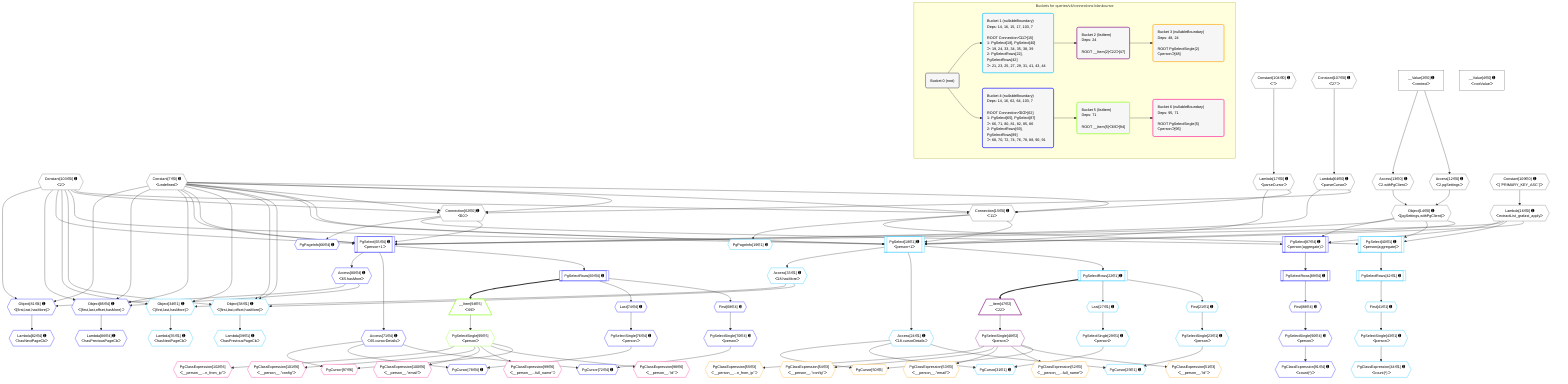 %%{init: {'themeVariables': { 'fontSize': '12px'}}}%%
graph TD
    classDef path fill:#eee,stroke:#000,color:#000
    classDef plan fill:#fff,stroke-width:1px,color:#000
    classDef itemplan fill:#fff,stroke-width:2px,color:#000
    classDef unbatchedplan fill:#dff,stroke-width:1px,color:#000
    classDef sideeffectplan fill:#fcc,stroke-width:2px,color:#000
    classDef bucket fill:#f6f6f6,color:#000,stroke-width:2px,text-align:left


    %% plan dependencies
    Connection15{{"Connection[15∈0] ➊<br />ᐸ11ᐳ"}}:::plan
    Constant103{{"Constant[103∈0] ➊<br />ᐸ2ᐳ"}}:::plan
    Constant7{{"Constant[7∈0] ➊<br />ᐸundefinedᐳ"}}:::plan
    Lambda17{{"Lambda[17∈0] ➊<br />ᐸparseCursorᐳ"}}:::plan
    Constant103 & Constant7 & Constant7 & Lambda17 --> Connection15
    Connection62{{"Connection[62∈0] ➊<br />ᐸ60ᐳ"}}:::plan
    Lambda64{{"Lambda[64∈0] ➊<br />ᐸparseCursorᐳ"}}:::plan
    Constant103 & Constant7 & Constant7 & Lambda64 --> Connection62
    Object14{{"Object[14∈0] ➊<br />ᐸ{pgSettings,withPgClient}ᐳ"}}:::plan
    Access12{{"Access[12∈0] ➊<br />ᐸ2.pgSettingsᐳ"}}:::plan
    Access13{{"Access[13∈0] ➊<br />ᐸ2.withPgClientᐳ"}}:::plan
    Access12 & Access13 --> Object14
    __Value2["__Value[2∈0] ➊<br />ᐸcontextᐳ"]:::plan
    __Value2 --> Access12
    __Value2 --> Access13
    Lambda16{{"Lambda[16∈0] ➊<br />ᐸextractList_grafast_applyᐳ"}}:::plan
    Constant109{{"Constant[109∈0] ➊<br />ᐸ[ 'PRIMARY_KEY_ASC' ]ᐳ"}}:::plan
    Constant109 --> Lambda16
    Constant104{{"Constant[104∈0] ➊<br />ᐸ''ᐳ"}}:::plan
    Constant104 --> Lambda17
    Constant107{{"Constant[107∈0] ➊<br />ᐸ'27'ᐳ"}}:::plan
    Constant107 --> Lambda64
    __Value4["__Value[4∈0] ➊<br />ᐸrootValueᐳ"]:::plan
    PgSelect18[["PgSelect[18∈1] ➊<br />ᐸperson+1ᐳ"]]:::plan
    Object14 & Lambda16 & Connection15 & Lambda17 & Constant103 & Constant7 & Constant7 --> PgSelect18
    Object38{{"Object[38∈1] ➊<br />ᐸ{first,last,offset,hasMore}ᐳ"}}:::plan
    Access33{{"Access[33∈1] ➊<br />ᐸ18.hasMoreᐳ"}}:::plan
    Constant103 & Constant7 & Constant7 & Access33 --> Object38
    Object34{{"Object[34∈1] ➊<br />ᐸ{first,last,hasMore}ᐳ"}}:::plan
    Constant103 & Constant7 & Access33 --> Object34
    PgSelect40[["PgSelect[40∈1] ➊<br />ᐸperson(aggregate)ᐳ"]]:::plan
    Object14 & Lambda16 & Connection15 --> PgSelect40
    PgCursor25{{"PgCursor[25∈1] ➊"}}:::plan
    PgSelectSingle23{{"PgSelectSingle[23∈1] ➊<br />ᐸpersonᐳ"}}:::plan
    Access24{{"Access[24∈1] ➊<br />ᐸ18.cursorDetailsᐳ"}}:::plan
    PgSelectSingle23 & Access24 --> PgCursor25
    PgCursor31{{"PgCursor[31∈1] ➊"}}:::plan
    PgSelectSingle29{{"PgSelectSingle[29∈1] ➊<br />ᐸpersonᐳ"}}:::plan
    PgSelectSingle29 & Access24 --> PgCursor31
    PgPageInfo19{{"PgPageInfo[19∈1] ➊"}}:::plan
    Connection15 --> PgPageInfo19
    First21{{"First[21∈1] ➊"}}:::plan
    PgSelectRows22[["PgSelectRows[22∈1] ➊"]]:::plan
    PgSelectRows22 --> First21
    PgSelect18 --> PgSelectRows22
    First21 --> PgSelectSingle23
    PgSelect18 --> Access24
    Last27{{"Last[27∈1] ➊"}}:::plan
    PgSelectRows22 --> Last27
    Last27 --> PgSelectSingle29
    PgSelect18 --> Access33
    Lambda35{{"Lambda[35∈1] ➊<br />ᐸhasNextPageCbᐳ"}}:::plan
    Object34 --> Lambda35
    Lambda39{{"Lambda[39∈1] ➊<br />ᐸhasPreviousPageCbᐳ"}}:::plan
    Object38 --> Lambda39
    First41{{"First[41∈1] ➊"}}:::plan
    PgSelectRows42[["PgSelectRows[42∈1] ➊"]]:::plan
    PgSelectRows42 --> First41
    PgSelect40 --> PgSelectRows42
    PgSelectSingle43{{"PgSelectSingle[43∈1] ➊<br />ᐸpersonᐳ"}}:::plan
    First41 --> PgSelectSingle43
    PgClassExpression44{{"PgClassExpression[44∈1] ➊<br />ᐸcount(*)ᐳ"}}:::plan
    PgSelectSingle43 --> PgClassExpression44
    __Item47[/"__Item[47∈2]<br />ᐸ22ᐳ"\]:::itemplan
    PgSelectRows22 ==> __Item47
    PgSelectSingle48{{"PgSelectSingle[48∈2]<br />ᐸpersonᐳ"}}:::plan
    __Item47 --> PgSelectSingle48
    PgCursor50{{"PgCursor[50∈3]"}}:::plan
    PgSelectSingle48 & Access24 --> PgCursor50
    PgClassExpression51{{"PgClassExpression[51∈3]<br />ᐸ__person__.”id”ᐳ"}}:::plan
    PgSelectSingle48 --> PgClassExpression51
    PgClassExpression52{{"PgClassExpression[52∈3]<br />ᐸ__person__...full_name”ᐳ"}}:::plan
    PgSelectSingle48 --> PgClassExpression52
    PgClassExpression53{{"PgClassExpression[53∈3]<br />ᐸ__person__.”email”ᐳ"}}:::plan
    PgSelectSingle48 --> PgClassExpression53
    PgClassExpression54{{"PgClassExpression[54∈3]<br />ᐸ__person__.”config”ᐳ"}}:::plan
    PgSelectSingle48 --> PgClassExpression54
    PgClassExpression55{{"PgClassExpression[55∈3]<br />ᐸ__person__...n_from_ip”ᐳ"}}:::plan
    PgSelectSingle48 --> PgClassExpression55
    PgSelect65[["PgSelect[65∈4] ➊<br />ᐸperson+1ᐳ"]]:::plan
    Object14 & Lambda16 & Connection62 & Lambda64 & Constant103 & Constant7 & Constant7 --> PgSelect65
    Object85{{"Object[85∈4] ➊<br />ᐸ{first,last,offset,hasMore}ᐳ"}}:::plan
    Access80{{"Access[80∈4] ➊<br />ᐸ65.hasMoreᐳ"}}:::plan
    Constant103 & Constant7 & Constant7 & Access80 --> Object85
    Object81{{"Object[81∈4] ➊<br />ᐸ{first,last,hasMore}ᐳ"}}:::plan
    Constant103 & Constant7 & Access80 --> Object81
    PgSelect87[["PgSelect[87∈4] ➊<br />ᐸperson(aggregate)ᐳ"]]:::plan
    Object14 & Lambda16 & Connection62 --> PgSelect87
    PgCursor72{{"PgCursor[72∈4] ➊"}}:::plan
    PgSelectSingle70{{"PgSelectSingle[70∈4] ➊<br />ᐸpersonᐳ"}}:::plan
    Access71{{"Access[71∈4] ➊<br />ᐸ65.cursorDetailsᐳ"}}:::plan
    PgSelectSingle70 & Access71 --> PgCursor72
    PgCursor78{{"PgCursor[78∈4] ➊"}}:::plan
    PgSelectSingle76{{"PgSelectSingle[76∈4] ➊<br />ᐸpersonᐳ"}}:::plan
    PgSelectSingle76 & Access71 --> PgCursor78
    PgPageInfo66{{"PgPageInfo[66∈4] ➊"}}:::plan
    Connection62 --> PgPageInfo66
    First68{{"First[68∈4] ➊"}}:::plan
    PgSelectRows69[["PgSelectRows[69∈4] ➊"]]:::plan
    PgSelectRows69 --> First68
    PgSelect65 --> PgSelectRows69
    First68 --> PgSelectSingle70
    PgSelect65 --> Access71
    Last74{{"Last[74∈4] ➊"}}:::plan
    PgSelectRows69 --> Last74
    Last74 --> PgSelectSingle76
    PgSelect65 --> Access80
    Lambda82{{"Lambda[82∈4] ➊<br />ᐸhasNextPageCbᐳ"}}:::plan
    Object81 --> Lambda82
    Lambda86{{"Lambda[86∈4] ➊<br />ᐸhasPreviousPageCbᐳ"}}:::plan
    Object85 --> Lambda86
    First88{{"First[88∈4] ➊"}}:::plan
    PgSelectRows89[["PgSelectRows[89∈4] ➊"]]:::plan
    PgSelectRows89 --> First88
    PgSelect87 --> PgSelectRows89
    PgSelectSingle90{{"PgSelectSingle[90∈4] ➊<br />ᐸpersonᐳ"}}:::plan
    First88 --> PgSelectSingle90
    PgClassExpression91{{"PgClassExpression[91∈4] ➊<br />ᐸcount(*)ᐳ"}}:::plan
    PgSelectSingle90 --> PgClassExpression91
    __Item94[/"__Item[94∈5]<br />ᐸ69ᐳ"\]:::itemplan
    PgSelectRows69 ==> __Item94
    PgSelectSingle95{{"PgSelectSingle[95∈5]<br />ᐸpersonᐳ"}}:::plan
    __Item94 --> PgSelectSingle95
    PgCursor97{{"PgCursor[97∈6]"}}:::plan
    PgSelectSingle95 & Access71 --> PgCursor97
    PgClassExpression98{{"PgClassExpression[98∈6]<br />ᐸ__person__.”id”ᐳ"}}:::plan
    PgSelectSingle95 --> PgClassExpression98
    PgClassExpression99{{"PgClassExpression[99∈6]<br />ᐸ__person__...full_name”ᐳ"}}:::plan
    PgSelectSingle95 --> PgClassExpression99
    PgClassExpression100{{"PgClassExpression[100∈6]<br />ᐸ__person__.”email”ᐳ"}}:::plan
    PgSelectSingle95 --> PgClassExpression100
    PgClassExpression101{{"PgClassExpression[101∈6]<br />ᐸ__person__.”config”ᐳ"}}:::plan
    PgSelectSingle95 --> PgClassExpression101
    PgClassExpression102{{"PgClassExpression[102∈6]<br />ᐸ__person__...n_from_ip”ᐳ"}}:::plan
    PgSelectSingle95 --> PgClassExpression102

    %% define steps

    subgraph "Buckets for queries/v4/connections-blankcursor"
    Bucket0("Bucket 0 (root)"):::bucket
    classDef bucket0 stroke:#696969
    class Bucket0,__Value2,__Value4,Constant7,Access12,Access13,Object14,Connection15,Lambda16,Lambda17,Connection62,Lambda64,Constant103,Constant104,Constant107,Constant109 bucket0
    Bucket1("Bucket 1 (nullableBoundary)<br />Deps: 14, 16, 15, 17, 103, 7<br /><br />ROOT Connectionᐸ11ᐳ[15]<br />1: PgSelect[18], PgSelect[40]<br />ᐳ: 19, 24, 33, 34, 35, 38, 39<br />2: PgSelectRows[22], PgSelectRows[42]<br />ᐳ: 21, 23, 25, 27, 29, 31, 41, 43, 44"):::bucket
    classDef bucket1 stroke:#00bfff
    class Bucket1,PgSelect18,PgPageInfo19,First21,PgSelectRows22,PgSelectSingle23,Access24,PgCursor25,Last27,PgSelectSingle29,PgCursor31,Access33,Object34,Lambda35,Object38,Lambda39,PgSelect40,First41,PgSelectRows42,PgSelectSingle43,PgClassExpression44 bucket1
    Bucket2("Bucket 2 (listItem)<br />Deps: 24<br /><br />ROOT __Item{2}ᐸ22ᐳ[47]"):::bucket
    classDef bucket2 stroke:#7f007f
    class Bucket2,__Item47,PgSelectSingle48 bucket2
    Bucket3("Bucket 3 (nullableBoundary)<br />Deps: 48, 24<br /><br />ROOT PgSelectSingle{2}ᐸpersonᐳ[48]"):::bucket
    classDef bucket3 stroke:#ffa500
    class Bucket3,PgCursor50,PgClassExpression51,PgClassExpression52,PgClassExpression53,PgClassExpression54,PgClassExpression55 bucket3
    Bucket4("Bucket 4 (nullableBoundary)<br />Deps: 14, 16, 62, 64, 103, 7<br /><br />ROOT Connectionᐸ60ᐳ[62]<br />1: PgSelect[65], PgSelect[87]<br />ᐳ: 66, 71, 80, 81, 82, 85, 86<br />2: PgSelectRows[69], PgSelectRows[89]<br />ᐳ: 68, 70, 72, 74, 76, 78, 88, 90, 91"):::bucket
    classDef bucket4 stroke:#0000ff
    class Bucket4,PgSelect65,PgPageInfo66,First68,PgSelectRows69,PgSelectSingle70,Access71,PgCursor72,Last74,PgSelectSingle76,PgCursor78,Access80,Object81,Lambda82,Object85,Lambda86,PgSelect87,First88,PgSelectRows89,PgSelectSingle90,PgClassExpression91 bucket4
    Bucket5("Bucket 5 (listItem)<br />Deps: 71<br /><br />ROOT __Item{5}ᐸ69ᐳ[94]"):::bucket
    classDef bucket5 stroke:#7fff00
    class Bucket5,__Item94,PgSelectSingle95 bucket5
    Bucket6("Bucket 6 (nullableBoundary)<br />Deps: 95, 71<br /><br />ROOT PgSelectSingle{5}ᐸpersonᐳ[95]"):::bucket
    classDef bucket6 stroke:#ff1493
    class Bucket6,PgCursor97,PgClassExpression98,PgClassExpression99,PgClassExpression100,PgClassExpression101,PgClassExpression102 bucket6
    Bucket0 --> Bucket1 & Bucket4
    Bucket1 --> Bucket2
    Bucket2 --> Bucket3
    Bucket4 --> Bucket5
    Bucket5 --> Bucket6
    end